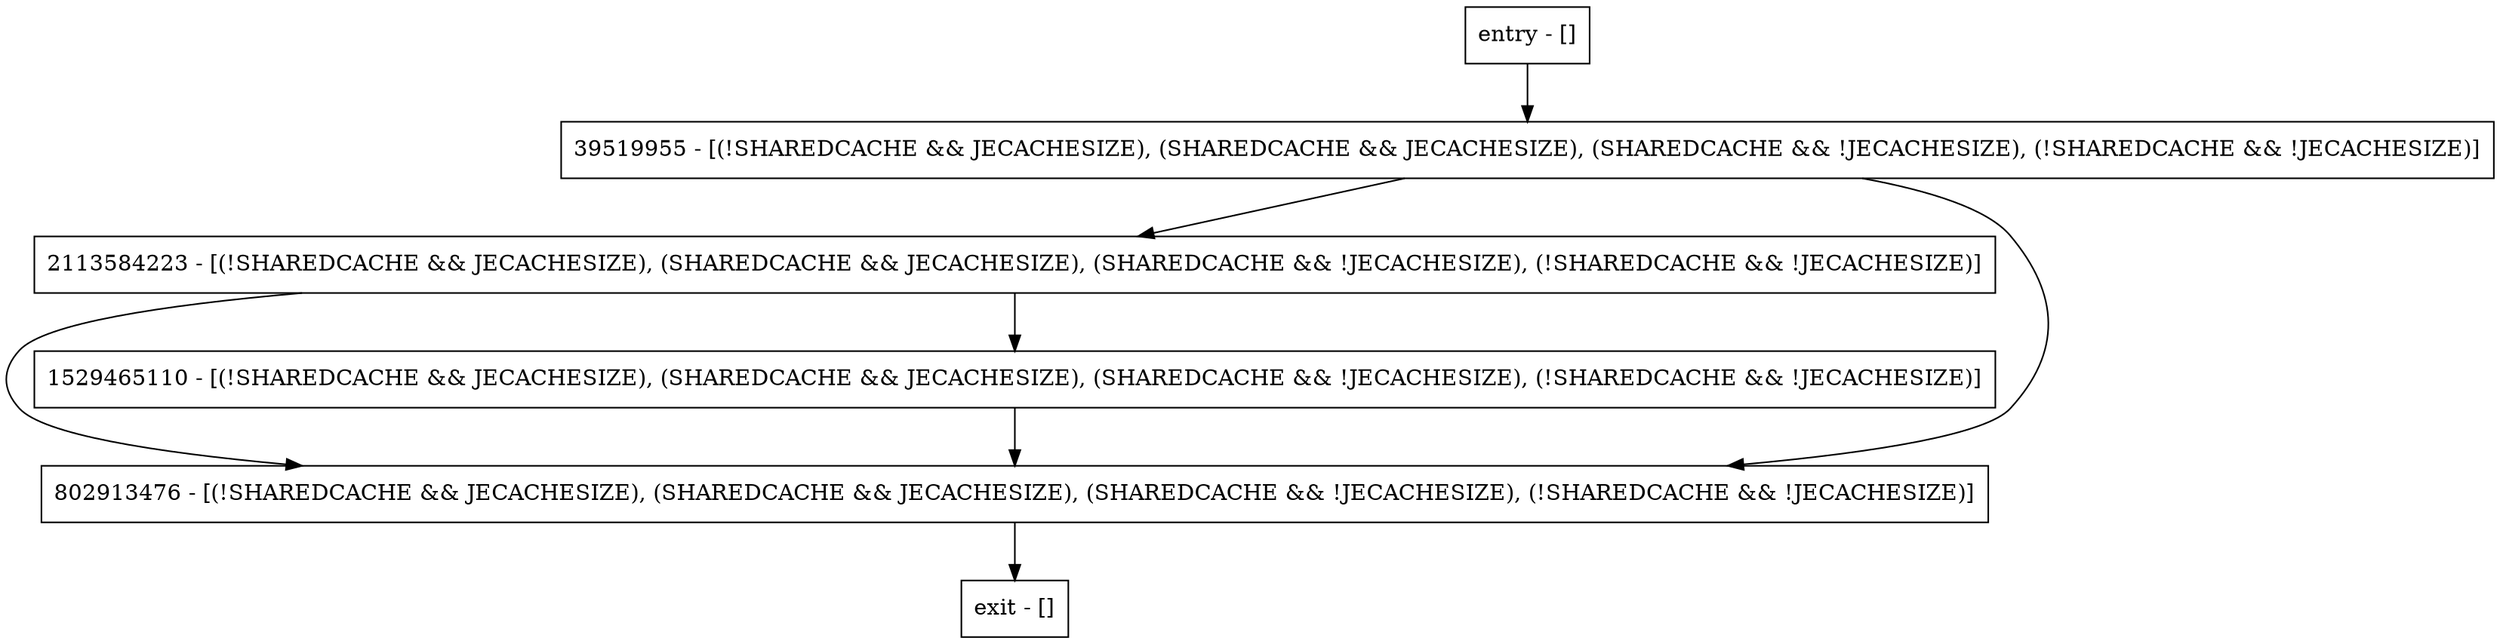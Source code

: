 digraph doDaemonEviction {
node [shape=record];
entry [label="entry - []"];
exit [label="exit - []"];
2113584223 [label="2113584223 - [(!SHAREDCACHE && JECACHESIZE), (SHAREDCACHE && JECACHESIZE), (SHAREDCACHE && !JECACHESIZE), (!SHAREDCACHE && !JECACHESIZE)]"];
802913476 [label="802913476 - [(!SHAREDCACHE && JECACHESIZE), (SHAREDCACHE && JECACHESIZE), (SHAREDCACHE && !JECACHESIZE), (!SHAREDCACHE && !JECACHESIZE)]"];
1529465110 [label="1529465110 - [(!SHAREDCACHE && JECACHESIZE), (SHAREDCACHE && JECACHESIZE), (SHAREDCACHE && !JECACHESIZE), (!SHAREDCACHE && !JECACHESIZE)]"];
39519955 [label="39519955 - [(!SHAREDCACHE && JECACHESIZE), (SHAREDCACHE && JECACHESIZE), (SHAREDCACHE && !JECACHESIZE), (!SHAREDCACHE && !JECACHESIZE)]"];
entry;
exit;
entry -> 39519955;
2113584223 -> 802913476;
2113584223 -> 1529465110;
802913476 -> exit;
1529465110 -> 802913476;
39519955 -> 2113584223;
39519955 -> 802913476;
}
